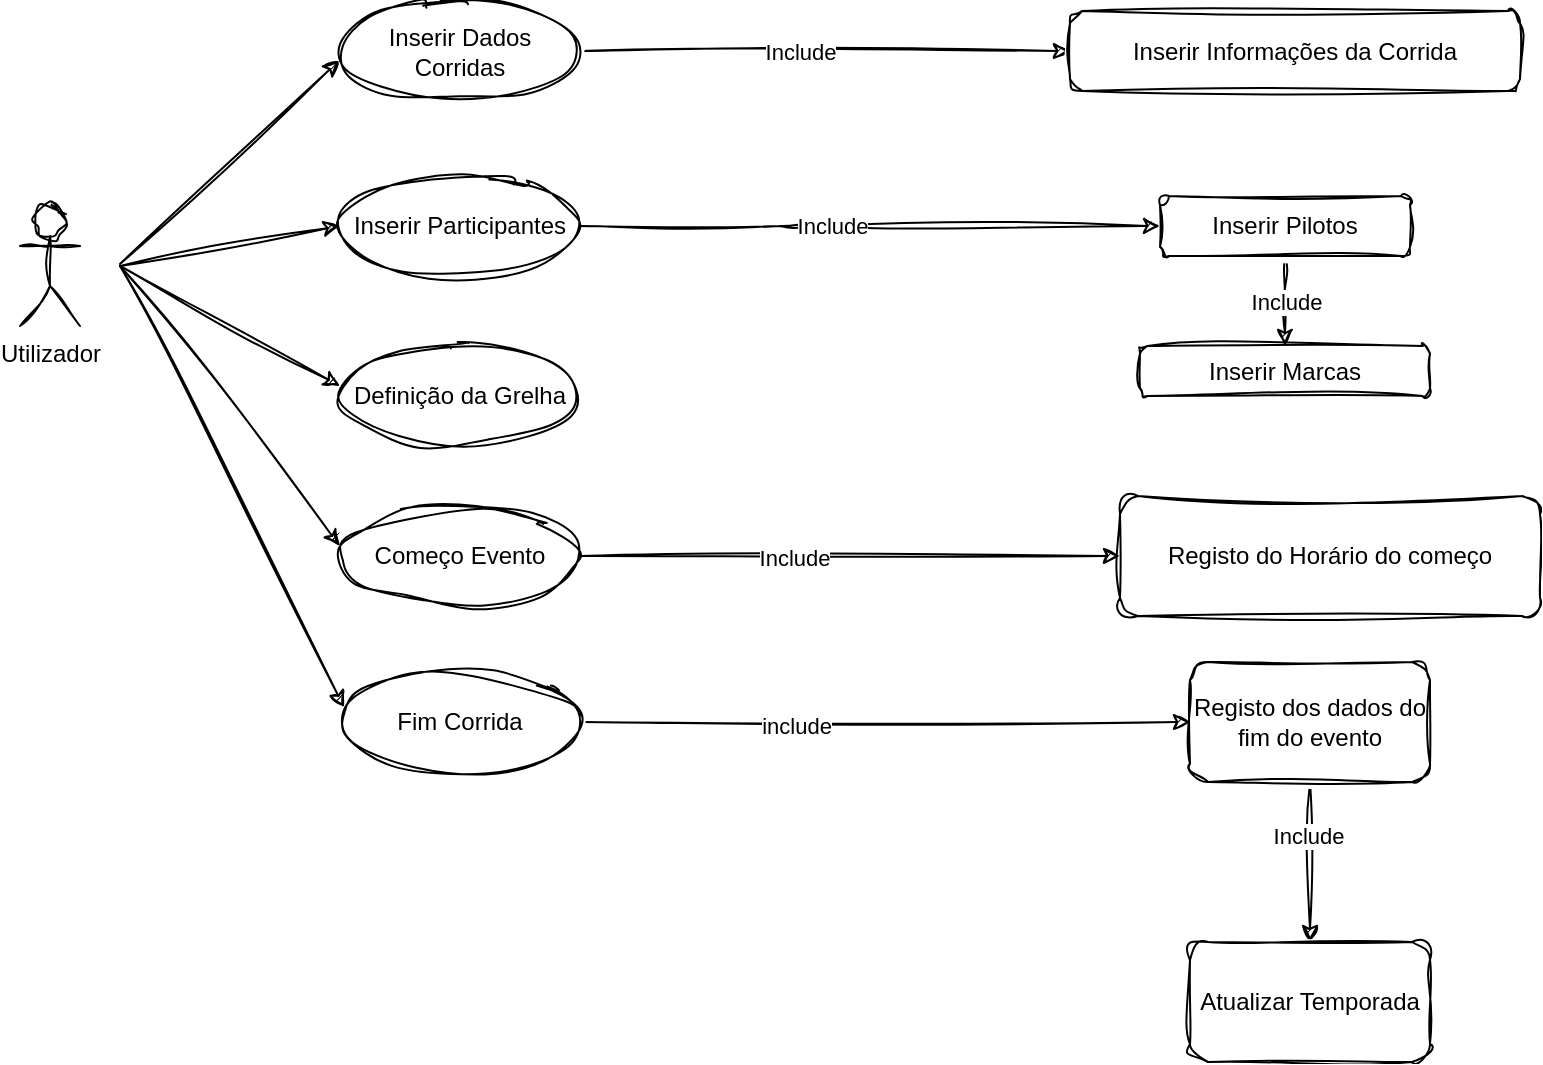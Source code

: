 <mxfile version="22.1.2" type="device">
  <diagram name="Page-1" id="e7e014a7-5840-1c2e-5031-d8a46d1fe8dd">
    <mxGraphModel dx="1194" dy="731" grid="1" gridSize="10" guides="1" tooltips="1" connect="1" arrows="1" fold="1" page="0" pageScale="1" pageWidth="1169" pageHeight="826" background="none" math="0" shadow="0">
      <root>
        <mxCell id="0" />
        <mxCell id="1" parent="0" />
        <mxCell id="9MT0wUyi_Ujmcg9wdDqL-41" value="Utilizador" style="shape=umlActor;verticalLabelPosition=bottom;verticalAlign=top;html=1;outlineConnect=0;rounded=1;sketch=1;curveFitting=1;jiggle=2;" parent="1" vertex="1">
          <mxGeometry x="60" y="130" width="30" height="60" as="geometry" />
        </mxCell>
        <mxCell id="9MT0wUyi_Ujmcg9wdDqL-54" value="" style="edgeStyle=orthogonalEdgeStyle;rounded=1;orthogonalLoop=1;jettySize=auto;html=1;entryX=0;entryY=0.5;entryDx=0;entryDy=0;sketch=1;curveFitting=1;jiggle=2;" parent="1" source="9MT0wUyi_Ujmcg9wdDqL-42" target="9MT0wUyi_Ujmcg9wdDqL-82" edge="1">
          <mxGeometry relative="1" as="geometry">
            <mxPoint x="415" y="35" as="targetPoint" />
          </mxGeometry>
        </mxCell>
        <mxCell id="9MT0wUyi_Ujmcg9wdDqL-55" value="Include" style="edgeLabel;html=1;align=center;verticalAlign=middle;resizable=0;points=[];rounded=1;sketch=1;curveFitting=1;jiggle=2;" parent="9MT0wUyi_Ujmcg9wdDqL-54" vertex="1" connectable="0">
          <mxGeometry x="-0.177" y="-1" relative="1" as="geometry">
            <mxPoint x="9" y="-1" as="offset" />
          </mxGeometry>
        </mxCell>
        <mxCell id="9MT0wUyi_Ujmcg9wdDqL-42" value="Inserir Dados Corridas" style="ellipse;whiteSpace=wrap;html=1;rounded=1;sketch=1;curveFitting=1;jiggle=2;" parent="1" vertex="1">
          <mxGeometry x="220" y="27.5" width="120" height="50" as="geometry" />
        </mxCell>
        <mxCell id="9MT0wUyi_Ujmcg9wdDqL-43" value="" style="endArrow=classic;html=1;rounded=1;entryX=-0.003;entryY=0.595;entryDx=0;entryDy=0;entryPerimeter=0;sketch=1;curveFitting=1;jiggle=2;" parent="1" target="9MT0wUyi_Ujmcg9wdDqL-42" edge="1">
          <mxGeometry width="50" height="50" relative="1" as="geometry">
            <mxPoint x="110" y="159" as="sourcePoint" />
            <mxPoint x="210" y="90" as="targetPoint" />
          </mxGeometry>
        </mxCell>
        <mxCell id="9MT0wUyi_Ujmcg9wdDqL-86" value="" style="edgeStyle=orthogonalEdgeStyle;rounded=1;orthogonalLoop=1;jettySize=auto;html=1;sketch=1;curveFitting=1;jiggle=2;" parent="1" source="9MT0wUyi_Ujmcg9wdDqL-49" target="9MT0wUyi_Ujmcg9wdDqL-85" edge="1">
          <mxGeometry relative="1" as="geometry">
            <Array as="points">
              <mxPoint x="450" y="140" />
              <mxPoint x="450" y="140" />
            </Array>
          </mxGeometry>
        </mxCell>
        <mxCell id="9MT0wUyi_Ujmcg9wdDqL-89" value="Include" style="edgeLabel;html=1;align=center;verticalAlign=middle;resizable=0;points=[];rounded=1;sketch=1;curveFitting=1;jiggle=2;" parent="9MT0wUyi_Ujmcg9wdDqL-86" vertex="1" connectable="0">
          <mxGeometry x="-0.255" y="1" relative="1" as="geometry">
            <mxPoint x="18" y="1" as="offset" />
          </mxGeometry>
        </mxCell>
        <mxCell id="9MT0wUyi_Ujmcg9wdDqL-49" value="Inserir Participantes" style="ellipse;whiteSpace=wrap;html=1;rounded=1;sketch=1;curveFitting=1;jiggle=2;" parent="1" vertex="1">
          <mxGeometry x="220" y="115" width="120" height="50" as="geometry" />
        </mxCell>
        <mxCell id="9MT0wUyi_Ujmcg9wdDqL-56" value="Definição da Grelha" style="ellipse;whiteSpace=wrap;html=1;rounded=1;sketch=1;curveFitting=1;jiggle=2;" parent="1" vertex="1">
          <mxGeometry x="220" y="200" width="120" height="50" as="geometry" />
        </mxCell>
        <mxCell id="9MT0wUyi_Ujmcg9wdDqL-101" value="" style="edgeStyle=orthogonalEdgeStyle;rounded=1;orthogonalLoop=1;jettySize=auto;html=1;sketch=1;curveFitting=1;jiggle=2;" parent="1" source="9MT0wUyi_Ujmcg9wdDqL-58" target="9MT0wUyi_Ujmcg9wdDqL-100" edge="1">
          <mxGeometry relative="1" as="geometry" />
        </mxCell>
        <mxCell id="9MT0wUyi_Ujmcg9wdDqL-102" value="include" style="edgeLabel;html=1;align=center;verticalAlign=middle;resizable=0;points=[];rounded=1;sketch=1;curveFitting=1;jiggle=2;" parent="9MT0wUyi_Ujmcg9wdDqL-101" vertex="1" connectable="0">
          <mxGeometry x="-0.291" y="-2" relative="1" as="geometry">
            <mxPoint as="offset" />
          </mxGeometry>
        </mxCell>
        <mxCell id="9MT0wUyi_Ujmcg9wdDqL-58" value="Fim Corrida" style="ellipse;whiteSpace=wrap;html=1;rounded=1;sketch=1;curveFitting=1;jiggle=2;" parent="1" vertex="1">
          <mxGeometry x="220" y="363" width="120" height="50" as="geometry" />
        </mxCell>
        <mxCell id="9MT0wUyi_Ujmcg9wdDqL-76" value="" style="endArrow=classic;html=1;rounded=1;entryX=0;entryY=0.5;entryDx=0;entryDy=0;sketch=1;curveFitting=1;jiggle=2;" parent="1" target="9MT0wUyi_Ujmcg9wdDqL-49" edge="1">
          <mxGeometry width="50" height="50" relative="1" as="geometry">
            <mxPoint x="110" y="160" as="sourcePoint" />
            <mxPoint x="210" y="160" as="targetPoint" />
            <Array as="points" />
          </mxGeometry>
        </mxCell>
        <mxCell id="9MT0wUyi_Ujmcg9wdDqL-77" value="" style="endArrow=classic;html=1;rounded=1;entryX=0;entryY=0.4;entryDx=0;entryDy=0;entryPerimeter=0;sketch=1;curveFitting=1;jiggle=2;" parent="1" target="9MT0wUyi_Ujmcg9wdDqL-56" edge="1">
          <mxGeometry width="50" height="50" relative="1" as="geometry">
            <mxPoint x="110" y="160" as="sourcePoint" />
            <mxPoint x="210" y="170" as="targetPoint" />
          </mxGeometry>
        </mxCell>
        <mxCell id="9MT0wUyi_Ujmcg9wdDqL-78" value="" style="endArrow=classic;html=1;rounded=1;entryX=0.017;entryY=0.352;entryDx=0;entryDy=0;entryPerimeter=0;sketch=1;curveFitting=1;jiggle=2;" parent="1" target="9MT0wUyi_Ujmcg9wdDqL-58" edge="1">
          <mxGeometry width="50" height="50" relative="1" as="geometry">
            <mxPoint x="110" y="160" as="sourcePoint" />
            <mxPoint x="220" y="250" as="targetPoint" />
          </mxGeometry>
        </mxCell>
        <mxCell id="9MT0wUyi_Ujmcg9wdDqL-82" value="Inserir Informações da Corrida" style="whiteSpace=wrap;html=1;rounded=1;sketch=1;curveFitting=1;jiggle=2;" parent="1" vertex="1">
          <mxGeometry x="585" y="32.5" width="225" height="40" as="geometry" />
        </mxCell>
        <mxCell id="9MT0wUyi_Ujmcg9wdDqL-88" value="Include" style="edgeStyle=orthogonalEdgeStyle;rounded=1;orthogonalLoop=1;jettySize=auto;html=1;sketch=1;curveFitting=1;jiggle=2;" parent="1" source="9MT0wUyi_Ujmcg9wdDqL-85" target="9MT0wUyi_Ujmcg9wdDqL-87" edge="1">
          <mxGeometry relative="1" as="geometry" />
        </mxCell>
        <mxCell id="9MT0wUyi_Ujmcg9wdDqL-85" value="Inserir Pilotos" style="whiteSpace=wrap;html=1;rounded=1;sketch=1;curveFitting=1;jiggle=2;" parent="1" vertex="1">
          <mxGeometry x="630" y="125" width="125" height="30" as="geometry" />
        </mxCell>
        <mxCell id="9MT0wUyi_Ujmcg9wdDqL-87" value="Inserir Marcas" style="whiteSpace=wrap;html=1;rounded=1;sketch=1;curveFitting=1;jiggle=2;" parent="1" vertex="1">
          <mxGeometry x="620" y="200" width="145" height="25" as="geometry" />
        </mxCell>
        <mxCell id="9MT0wUyi_Ujmcg9wdDqL-95" value="" style="endArrow=classic;html=1;rounded=1;entryX=0;entryY=0.4;entryDx=0;entryDy=0;entryPerimeter=0;sketch=1;curveFitting=1;jiggle=2;" parent="1" target="9MT0wUyi_Ujmcg9wdDqL-96" edge="1">
          <mxGeometry width="50" height="50" relative="1" as="geometry">
            <mxPoint x="110" y="160" as="sourcePoint" />
            <mxPoint x="210" y="230" as="targetPoint" />
          </mxGeometry>
        </mxCell>
        <mxCell id="9MT0wUyi_Ujmcg9wdDqL-98" value="" style="edgeStyle=orthogonalEdgeStyle;rounded=1;orthogonalLoop=1;jettySize=auto;html=1;sketch=1;curveFitting=1;jiggle=2;" parent="1" source="9MT0wUyi_Ujmcg9wdDqL-96" target="9MT0wUyi_Ujmcg9wdDqL-97" edge="1">
          <mxGeometry relative="1" as="geometry" />
        </mxCell>
        <mxCell id="9MT0wUyi_Ujmcg9wdDqL-99" value="Include" style="edgeLabel;html=1;align=center;verticalAlign=middle;resizable=0;points=[];rounded=1;sketch=1;curveFitting=1;jiggle=2;" parent="9MT0wUyi_Ujmcg9wdDqL-98" vertex="1" connectable="0">
          <mxGeometry x="-0.21" y="-1" relative="1" as="geometry">
            <mxPoint as="offset" />
          </mxGeometry>
        </mxCell>
        <mxCell id="9MT0wUyi_Ujmcg9wdDqL-96" value="Começo Evento" style="ellipse;whiteSpace=wrap;html=1;rounded=1;sketch=1;curveFitting=1;jiggle=2;" parent="1" vertex="1">
          <mxGeometry x="220" y="280" width="120" height="50" as="geometry" />
        </mxCell>
        <mxCell id="9MT0wUyi_Ujmcg9wdDqL-97" value="Registo do Horário do começo" style="whiteSpace=wrap;html=1;rounded=1;sketch=1;curveFitting=1;jiggle=2;" parent="1" vertex="1">
          <mxGeometry x="610" y="275" width="210" height="60" as="geometry" />
        </mxCell>
        <mxCell id="9MT0wUyi_Ujmcg9wdDqL-104" value="" style="edgeStyle=orthogonalEdgeStyle;rounded=1;orthogonalLoop=1;jettySize=auto;html=1;sketch=1;curveFitting=1;jiggle=2;" parent="1" source="9MT0wUyi_Ujmcg9wdDqL-100" target="9MT0wUyi_Ujmcg9wdDqL-103" edge="1">
          <mxGeometry relative="1" as="geometry" />
        </mxCell>
        <mxCell id="9MT0wUyi_Ujmcg9wdDqL-105" value="Include" style="edgeLabel;html=1;align=center;verticalAlign=middle;resizable=0;points=[];rounded=1;sketch=1;curveFitting=1;jiggle=2;" parent="9MT0wUyi_Ujmcg9wdDqL-104" vertex="1" connectable="0">
          <mxGeometry x="-0.327" y="-1" relative="1" as="geometry">
            <mxPoint as="offset" />
          </mxGeometry>
        </mxCell>
        <mxCell id="9MT0wUyi_Ujmcg9wdDqL-100" value="Registo dos dados do fim do evento" style="whiteSpace=wrap;html=1;rounded=1;sketch=1;curveFitting=1;jiggle=2;" parent="1" vertex="1">
          <mxGeometry x="645" y="358" width="120" height="60" as="geometry" />
        </mxCell>
        <mxCell id="9MT0wUyi_Ujmcg9wdDqL-103" value="Atualizar Temporada" style="whiteSpace=wrap;html=1;rounded=1;sketch=1;curveFitting=1;jiggle=2;" parent="1" vertex="1">
          <mxGeometry x="645" y="498" width="120" height="60" as="geometry" />
        </mxCell>
      </root>
    </mxGraphModel>
  </diagram>
</mxfile>
